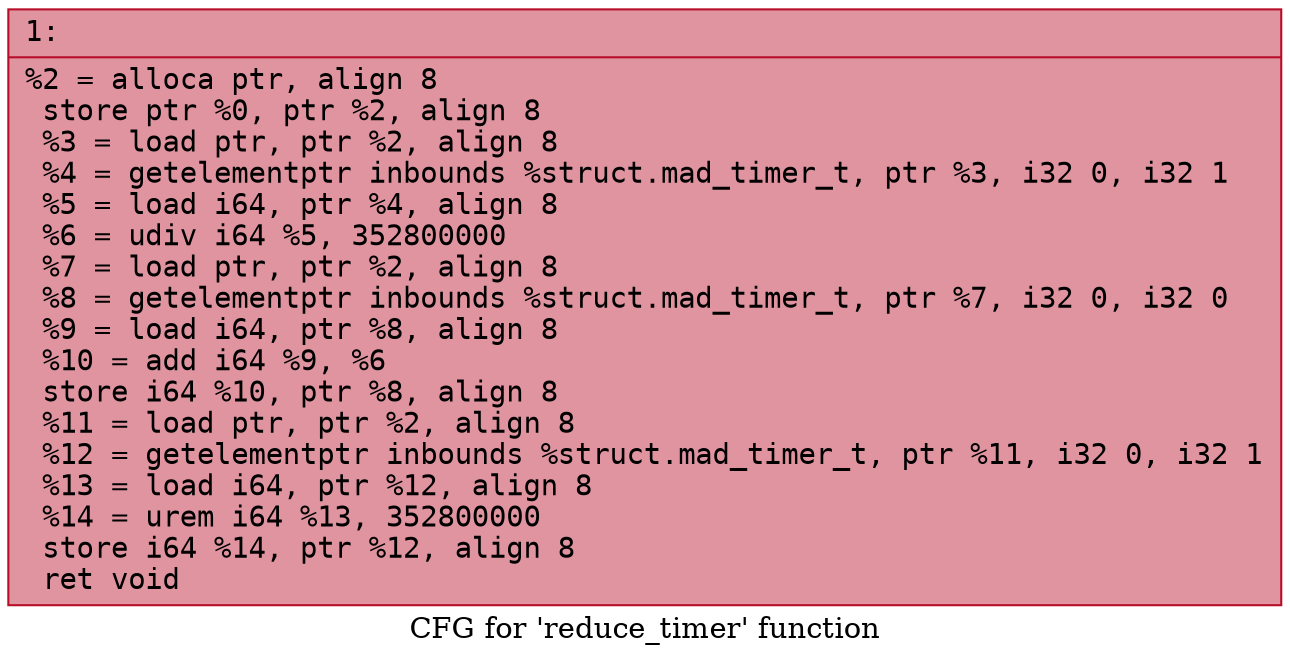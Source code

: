 digraph "CFG for 'reduce_timer' function" {
	label="CFG for 'reduce_timer' function";

	Node0x6000004be800 [shape=record,color="#b70d28ff", style=filled, fillcolor="#b70d2870" fontname="Courier",label="{1:\l|  %2 = alloca ptr, align 8\l  store ptr %0, ptr %2, align 8\l  %3 = load ptr, ptr %2, align 8\l  %4 = getelementptr inbounds %struct.mad_timer_t, ptr %3, i32 0, i32 1\l  %5 = load i64, ptr %4, align 8\l  %6 = udiv i64 %5, 352800000\l  %7 = load ptr, ptr %2, align 8\l  %8 = getelementptr inbounds %struct.mad_timer_t, ptr %7, i32 0, i32 0\l  %9 = load i64, ptr %8, align 8\l  %10 = add i64 %9, %6\l  store i64 %10, ptr %8, align 8\l  %11 = load ptr, ptr %2, align 8\l  %12 = getelementptr inbounds %struct.mad_timer_t, ptr %11, i32 0, i32 1\l  %13 = load i64, ptr %12, align 8\l  %14 = urem i64 %13, 352800000\l  store i64 %14, ptr %12, align 8\l  ret void\l}"];
}
